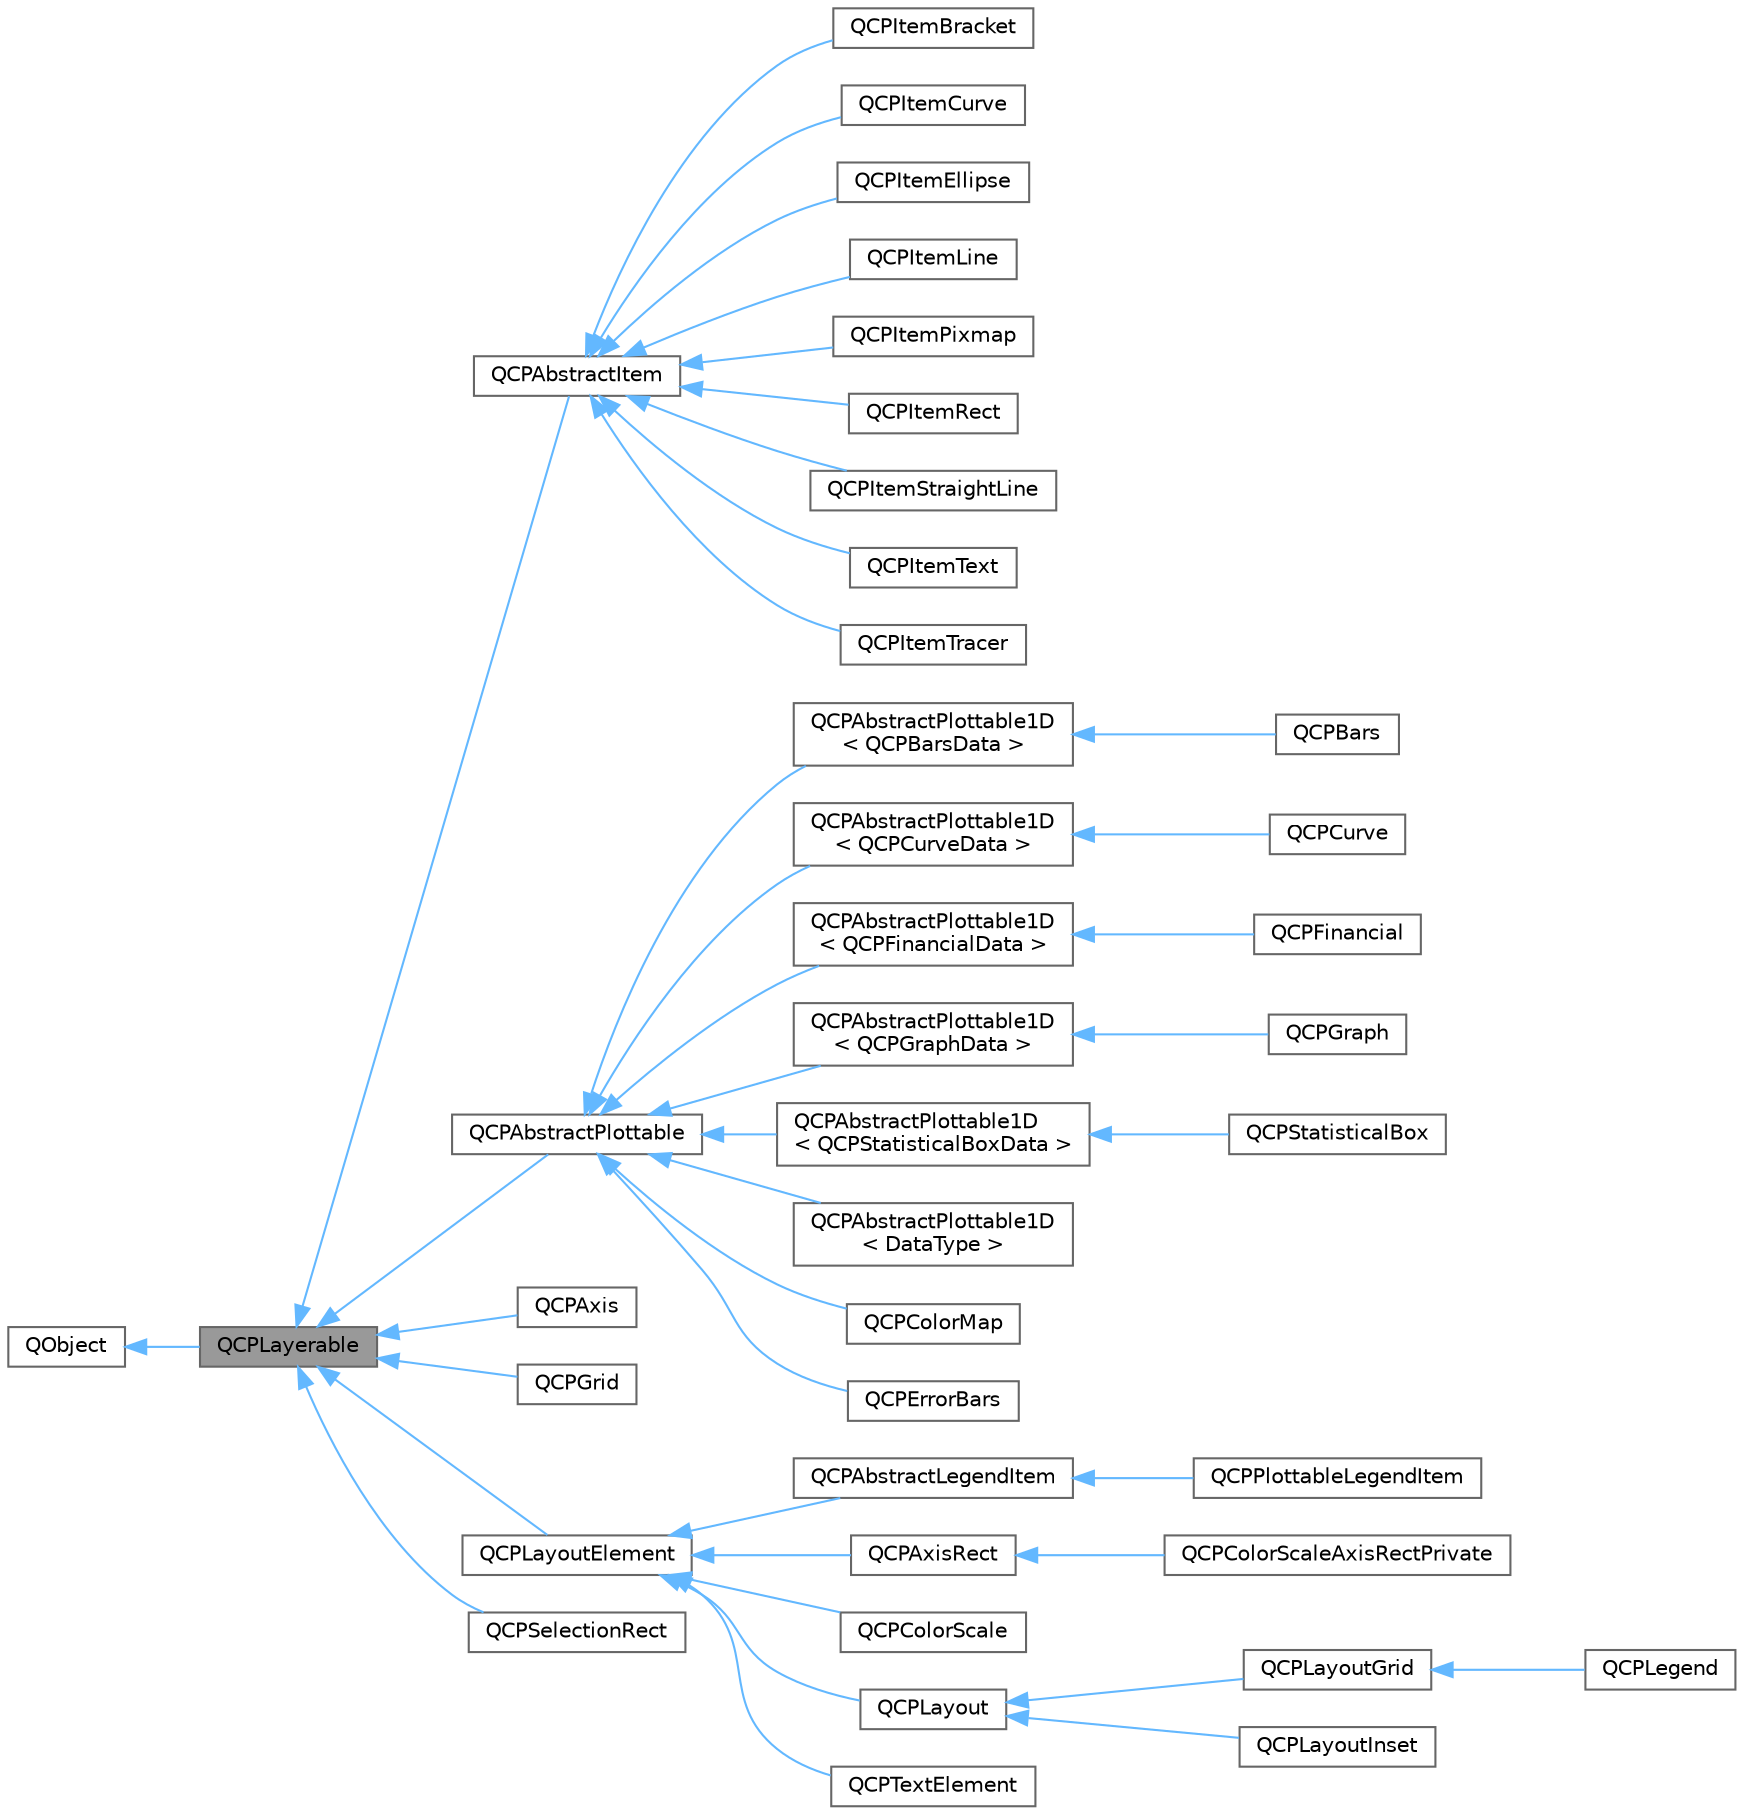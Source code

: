 digraph "QCPLayerable"
{
 // LATEX_PDF_SIZE
  bgcolor="transparent";
  edge [fontname=Helvetica,fontsize=10,labelfontname=Helvetica,labelfontsize=10];
  node [fontname=Helvetica,fontsize=10,shape=box,height=0.2,width=0.4];
  rankdir="LR";
  Node1 [label="QCPLayerable",height=0.2,width=0.4,color="gray40", fillcolor="grey60", style="filled", fontcolor="black",tooltip="Base class for all drawable objects"];
  Node2 -> Node1 [dir="back",color="steelblue1",style="solid"];
  Node2 [label="QObject",height=0.2,width=0.4,color="gray40", fillcolor="white", style="filled",tooltip=" "];
  Node1 -> Node3 [dir="back",color="steelblue1",style="solid"];
  Node3 [label="QCPAbstractItem",height=0.2,width=0.4,color="gray40", fillcolor="white", style="filled",URL="$class_q_c_p_abstract_item.html",tooltip="The abstract base class for all items in a plot."];
  Node3 -> Node4 [dir="back",color="steelblue1",style="solid"];
  Node4 [label="QCPItemBracket",height=0.2,width=0.4,color="gray40", fillcolor="white", style="filled",URL="$class_q_c_p_item_bracket.html",tooltip="A bracket for referencing/highlighting certain parts in the plot."];
  Node3 -> Node5 [dir="back",color="steelblue1",style="solid"];
  Node5 [label="QCPItemCurve",height=0.2,width=0.4,color="gray40", fillcolor="white", style="filled",URL="$class_q_c_p_item_curve.html",tooltip="A curved line from one point to another"];
  Node3 -> Node6 [dir="back",color="steelblue1",style="solid"];
  Node6 [label="QCPItemEllipse",height=0.2,width=0.4,color="gray40", fillcolor="white", style="filled",URL="$class_q_c_p_item_ellipse.html",tooltip="An ellipse"];
  Node3 -> Node7 [dir="back",color="steelblue1",style="solid"];
  Node7 [label="QCPItemLine",height=0.2,width=0.4,color="gray40", fillcolor="white", style="filled",URL="$class_q_c_p_item_line.html",tooltip="A line from one point to another"];
  Node3 -> Node8 [dir="back",color="steelblue1",style="solid"];
  Node8 [label="QCPItemPixmap",height=0.2,width=0.4,color="gray40", fillcolor="white", style="filled",URL="$class_q_c_p_item_pixmap.html",tooltip="An arbitrary pixmap"];
  Node3 -> Node9 [dir="back",color="steelblue1",style="solid"];
  Node9 [label="QCPItemRect",height=0.2,width=0.4,color="gray40", fillcolor="white", style="filled",URL="$class_q_c_p_item_rect.html",tooltip="A rectangle"];
  Node3 -> Node10 [dir="back",color="steelblue1",style="solid"];
  Node10 [label="QCPItemStraightLine",height=0.2,width=0.4,color="gray40", fillcolor="white", style="filled",URL="$class_q_c_p_item_straight_line.html",tooltip="A straight line that spans infinitely in both directions"];
  Node3 -> Node11 [dir="back",color="steelblue1",style="solid"];
  Node11 [label="QCPItemText",height=0.2,width=0.4,color="gray40", fillcolor="white", style="filled",URL="$class_q_c_p_item_text.html",tooltip="A text label"];
  Node3 -> Node12 [dir="back",color="steelblue1",style="solid"];
  Node12 [label="QCPItemTracer",height=0.2,width=0.4,color="gray40", fillcolor="white", style="filled",URL="$class_q_c_p_item_tracer.html",tooltip="Item that sticks to QCPGraph data points"];
  Node1 -> Node13 [dir="back",color="steelblue1",style="solid"];
  Node13 [label="QCPAbstractPlottable",height=0.2,width=0.4,color="gray40", fillcolor="white", style="filled",URL="$class_q_c_p_abstract_plottable.html",tooltip="The abstract base class for all data representing objects in a plot."];
  Node13 -> Node14 [dir="back",color="steelblue1",style="solid"];
  Node14 [label="QCPAbstractPlottable1D\l\< QCPBarsData \>",height=0.2,width=0.4,color="gray40", fillcolor="white", style="filled",URL="$class_q_c_p_abstract_plottable1_d.html",tooltip=" "];
  Node14 -> Node15 [dir="back",color="steelblue1",style="solid"];
  Node15 [label="QCPBars",height=0.2,width=0.4,color="gray40", fillcolor="white", style="filled",URL="$class_q_c_p_bars.html",tooltip="A plottable representing a bar chart in a plot."];
  Node13 -> Node16 [dir="back",color="steelblue1",style="solid"];
  Node16 [label="QCPAbstractPlottable1D\l\< QCPCurveData \>",height=0.2,width=0.4,color="gray40", fillcolor="white", style="filled",URL="$class_q_c_p_abstract_plottable1_d.html",tooltip=" "];
  Node16 -> Node17 [dir="back",color="steelblue1",style="solid"];
  Node17 [label="QCPCurve",height=0.2,width=0.4,color="gray40", fillcolor="white", style="filled",URL="$class_q_c_p_curve.html",tooltip="A plottable representing a parametric curve in a plot."];
  Node13 -> Node18 [dir="back",color="steelblue1",style="solid"];
  Node18 [label="QCPAbstractPlottable1D\l\< QCPFinancialData \>",height=0.2,width=0.4,color="gray40", fillcolor="white", style="filled",URL="$class_q_c_p_abstract_plottable1_d.html",tooltip=" "];
  Node18 -> Node19 [dir="back",color="steelblue1",style="solid"];
  Node19 [label="QCPFinancial",height=0.2,width=0.4,color="gray40", fillcolor="white", style="filled",URL="$class_q_c_p_financial.html",tooltip="A plottable representing a financial stock chart"];
  Node13 -> Node20 [dir="back",color="steelblue1",style="solid"];
  Node20 [label="QCPAbstractPlottable1D\l\< QCPGraphData \>",height=0.2,width=0.4,color="gray40", fillcolor="white", style="filled",URL="$class_q_c_p_abstract_plottable1_d.html",tooltip=" "];
  Node20 -> Node21 [dir="back",color="steelblue1",style="solid"];
  Node21 [label="QCPGraph",height=0.2,width=0.4,color="gray40", fillcolor="white", style="filled",URL="$class_q_c_p_graph.html",tooltip="A plottable representing a graph in a plot."];
  Node13 -> Node22 [dir="back",color="steelblue1",style="solid"];
  Node22 [label="QCPAbstractPlottable1D\l\< QCPStatisticalBoxData \>",height=0.2,width=0.4,color="gray40", fillcolor="white", style="filled",URL="$class_q_c_p_abstract_plottable1_d.html",tooltip=" "];
  Node22 -> Node23 [dir="back",color="steelblue1",style="solid"];
  Node23 [label="QCPStatisticalBox",height=0.2,width=0.4,color="gray40", fillcolor="white", style="filled",URL="$class_q_c_p_statistical_box.html",tooltip="A plottable representing a single statistical box in a plot."];
  Node13 -> Node24 [dir="back",color="steelblue1",style="solid"];
  Node24 [label="QCPAbstractPlottable1D\l\< DataType \>",height=0.2,width=0.4,color="gray40", fillcolor="white", style="filled",URL="$class_q_c_p_abstract_plottable1_d.html",tooltip="A template base class for plottables with one-dimensional data"];
  Node13 -> Node25 [dir="back",color="steelblue1",style="solid"];
  Node25 [label="QCPColorMap",height=0.2,width=0.4,color="gray40", fillcolor="white", style="filled",URL="$class_q_c_p_color_map.html",tooltip="A plottable representing a two-dimensional color map in a plot."];
  Node13 -> Node26 [dir="back",color="steelblue1",style="solid"];
  Node26 [label="QCPErrorBars",height=0.2,width=0.4,color="gray40", fillcolor="white", style="filled",URL="$class_q_c_p_error_bars.html",tooltip="A plottable that adds a set of error bars to other plottables."];
  Node1 -> Node27 [dir="back",color="steelblue1",style="solid"];
  Node27 [label="QCPAxis",height=0.2,width=0.4,color="gray40", fillcolor="white", style="filled",URL="$class_q_c_p_axis.html",tooltip="Manages a single axis inside a QCustomPlot."];
  Node1 -> Node28 [dir="back",color="steelblue1",style="solid"];
  Node28 [label="QCPGrid",height=0.2,width=0.4,color="gray40", fillcolor="white", style="filled",URL="$class_q_c_p_grid.html",tooltip="Responsible for drawing the grid of a QCPAxis."];
  Node1 -> Node29 [dir="back",color="steelblue1",style="solid"];
  Node29 [label="QCPLayoutElement",height=0.2,width=0.4,color="gray40", fillcolor="white", style="filled",URL="$class_q_c_p_layout_element.html",tooltip="The abstract base class for all objects that form the layout system."];
  Node29 -> Node30 [dir="back",color="steelblue1",style="solid"];
  Node30 [label="QCPAbstractLegendItem",height=0.2,width=0.4,color="gray40", fillcolor="white", style="filled",URL="$class_q_c_p_abstract_legend_item.html",tooltip="The abstract base class for all entries in a QCPLegend."];
  Node30 -> Node31 [dir="back",color="steelblue1",style="solid"];
  Node31 [label="QCPPlottableLegendItem",height=0.2,width=0.4,color="gray40", fillcolor="white", style="filled",URL="$class_q_c_p_plottable_legend_item.html",tooltip="A legend item representing a plottable with an icon and the plottable name."];
  Node29 -> Node32 [dir="back",color="steelblue1",style="solid"];
  Node32 [label="QCPAxisRect",height=0.2,width=0.4,color="gray40", fillcolor="white", style="filled",URL="$class_q_c_p_axis_rect.html",tooltip="Holds multiple axes and arranges them in a rectangular shape."];
  Node32 -> Node33 [dir="back",color="steelblue1",style="solid"];
  Node33 [label="QCPColorScaleAxisRectPrivate",height=0.2,width=0.4,color="gray40", fillcolor="white", style="filled",URL="$class_q_c_p_color_scale_axis_rect_private.html",tooltip=" "];
  Node29 -> Node34 [dir="back",color="steelblue1",style="solid"];
  Node34 [label="QCPColorScale",height=0.2,width=0.4,color="gray40", fillcolor="white", style="filled",URL="$class_q_c_p_color_scale.html",tooltip="A color scale for use with color coding data such as QCPColorMap"];
  Node29 -> Node35 [dir="back",color="steelblue1",style="solid"];
  Node35 [label="QCPLayout",height=0.2,width=0.4,color="gray40", fillcolor="white", style="filled",URL="$class_q_c_p_layout.html",tooltip="The abstract base class for layouts"];
  Node35 -> Node36 [dir="back",color="steelblue1",style="solid"];
  Node36 [label="QCPLayoutGrid",height=0.2,width=0.4,color="gray40", fillcolor="white", style="filled",URL="$class_q_c_p_layout_grid.html",tooltip="A layout that arranges child elements in a grid"];
  Node36 -> Node37 [dir="back",color="steelblue1",style="solid"];
  Node37 [label="QCPLegend",height=0.2,width=0.4,color="gray40", fillcolor="white", style="filled",URL="$class_q_c_p_legend.html",tooltip="Manages a legend inside a QCustomPlot."];
  Node35 -> Node38 [dir="back",color="steelblue1",style="solid"];
  Node38 [label="QCPLayoutInset",height=0.2,width=0.4,color="gray40", fillcolor="white", style="filled",URL="$class_q_c_p_layout_inset.html",tooltip="A layout that places child elements aligned to the border or arbitrarily positioned"];
  Node29 -> Node39 [dir="back",color="steelblue1",style="solid"];
  Node39 [label="QCPTextElement",height=0.2,width=0.4,color="gray40", fillcolor="white", style="filled",URL="$class_q_c_p_text_element.html",tooltip="A layout element displaying a text"];
  Node1 -> Node40 [dir="back",color="steelblue1",style="solid"];
  Node40 [label="QCPSelectionRect",height=0.2,width=0.4,color="gray40", fillcolor="white", style="filled",URL="$class_q_c_p_selection_rect.html",tooltip="Provides rect/rubber-band data selection and range zoom interaction"];
}
